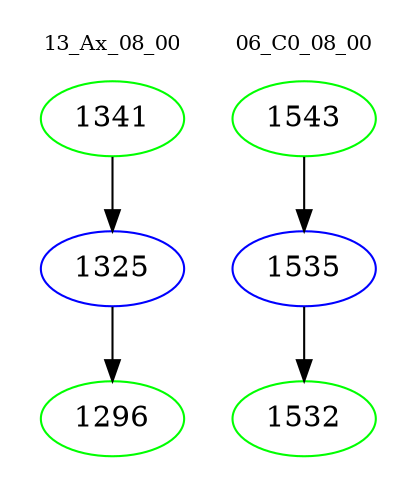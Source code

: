 digraph{
subgraph cluster_0 {
color = white
label = "13_Ax_08_00";
fontsize=10;
T0_1341 [label="1341", color="green"]
T0_1341 -> T0_1325 [color="black"]
T0_1325 [label="1325", color="blue"]
T0_1325 -> T0_1296 [color="black"]
T0_1296 [label="1296", color="green"]
}
subgraph cluster_1 {
color = white
label = "06_C0_08_00";
fontsize=10;
T1_1543 [label="1543", color="green"]
T1_1543 -> T1_1535 [color="black"]
T1_1535 [label="1535", color="blue"]
T1_1535 -> T1_1532 [color="black"]
T1_1532 [label="1532", color="green"]
}
}
